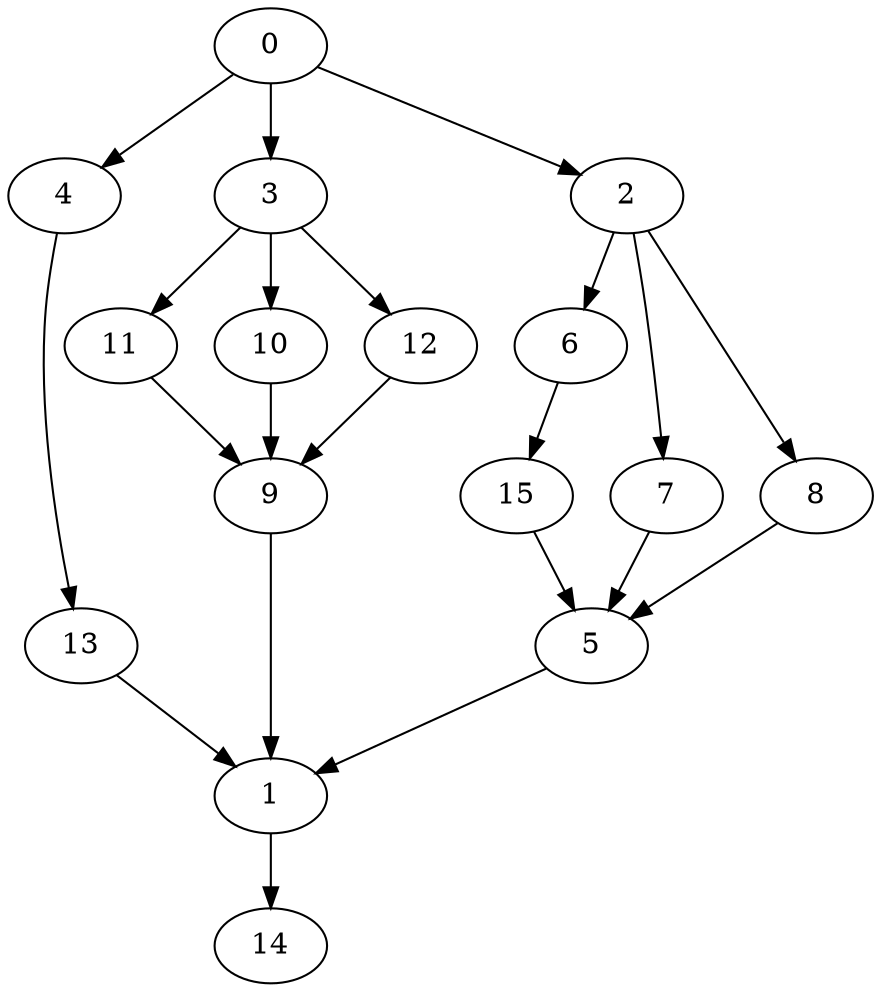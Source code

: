digraph "SeriesParallel-MaxBf-3_Nodes_16_CCR_0.10_WeightType_Random#2" {
	graph ["Duplicate states"=0,
		GraphType=S_P,
		"Max states in OPEN"=0,
		Modes="120000ms; topo-ordered tasks, ; Pruning: task equivalence, fixed order ready list, ; F-value: ; Optimisation: best schedule length (\
SL) optimisation on equal, ",
		NumberOfTasks=16,
		"Pruned using list schedule length"=1,
		"States removed from OPEN"=0,
		TargetSystem="Homogeneous-6",
		"Time to schedule (ms)"=95,
		"Total idle time"=424,
		"Total schedule length"=505,
		"Total sequential time"=1231,
		"Total states created"=2
	];
	0	["Finish time"=47,
		Processor=0,
		"Start time"=0,
		Weight=47];
	4	["Finish time"=189,
		Processor=0,
		"Start time"=47,
		Weight=142];
	0 -> 4	[Weight=3];
	3	["Finish time"=133,
		Processor=1,
		"Start time"=54,
		Weight=79];
	0 -> 3	[Weight=7];
	2	["Finish time"=82,
		Processor=2,
		"Start time"=50,
		Weight=32];
	0 -> 2	[Weight=3];
	13	["Finish time"=347,
		Processor=0,
		"Start time"=189,
		Weight=158];
	4 -> 13	[Weight=5];
	11	["Finish time"=228,
		Processor=1,
		"Start time"=133,
		Weight=95];
	3 -> 11	[Weight=8];
	10	["Finish time"=220,
		Processor=3,
		"Start time"=141,
		Weight=79];
	3 -> 10	[Weight=8];
	12	["Finish time"=198,
		Processor=4,
		"Start time"=151,
		Weight=47];
	3 -> 12	[Weight=4];
	6	["Finish time"=129,
		Processor=2,
		"Start time"=82,
		Weight=47];
	2 -> 6	[Weight=3];
	7	["Finish time"=151,
		Processor=4,
		"Start time"=88,
		Weight=63];
	2 -> 7	[Weight=6];
	8	["Finish time"=152,
		Processor=5,
		"Start time"=89,
		Weight=63];
	2 -> 8	[Weight=7];
	15	["Finish time"=208,
		Processor=2,
		"Start time"=129,
		Weight=79];
	6 -> 15	[Weight=4];
	9	["Finish time"=293,
		Processor=1,
		"Start time"=230,
		Weight=63];
	11 -> 9	[Weight=8];
	5	["Finish time"=287,
		Processor=2,
		"Start time"=208,
		Weight=79];
	15 -> 5	[Weight=9];
	1	["Finish time"=426,
		Processor=0,
		"Start time"=347,
		Weight=79];
	13 -> 1	[Weight=2];
	10 -> 9	[Weight=10];
	7 -> 5	[Weight=9];
	8 -> 5	[Weight=6];
	12 -> 9	[Weight=3];
	5 -> 1	[Weight=5];
	9 -> 1	[Weight=6];
	14	["Finish time"=505,
		Processor=0,
		"Start time"=426,
		Weight=79];
	1 -> 14	[Weight=7];
}

